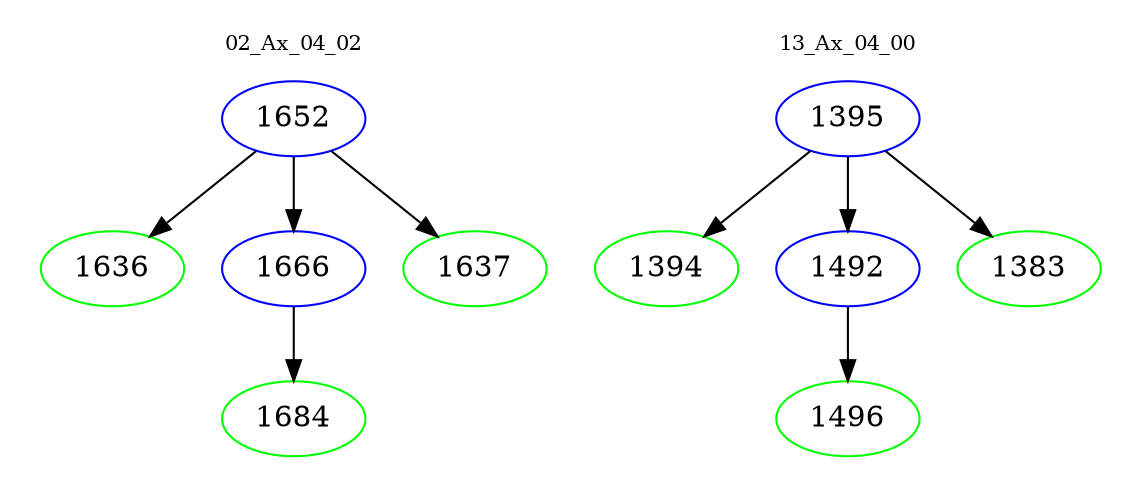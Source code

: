 digraph{
subgraph cluster_0 {
color = white
label = "02_Ax_04_02";
fontsize=10;
T0_1652 [label="1652", color="blue"]
T0_1652 -> T0_1636 [color="black"]
T0_1636 [label="1636", color="green"]
T0_1652 -> T0_1666 [color="black"]
T0_1666 [label="1666", color="blue"]
T0_1666 -> T0_1684 [color="black"]
T0_1684 [label="1684", color="green"]
T0_1652 -> T0_1637 [color="black"]
T0_1637 [label="1637", color="green"]
}
subgraph cluster_1 {
color = white
label = "13_Ax_04_00";
fontsize=10;
T1_1395 [label="1395", color="blue"]
T1_1395 -> T1_1394 [color="black"]
T1_1394 [label="1394", color="green"]
T1_1395 -> T1_1492 [color="black"]
T1_1492 [label="1492", color="blue"]
T1_1492 -> T1_1496 [color="black"]
T1_1496 [label="1496", color="green"]
T1_1395 -> T1_1383 [color="black"]
T1_1383 [label="1383", color="green"]
}
}
